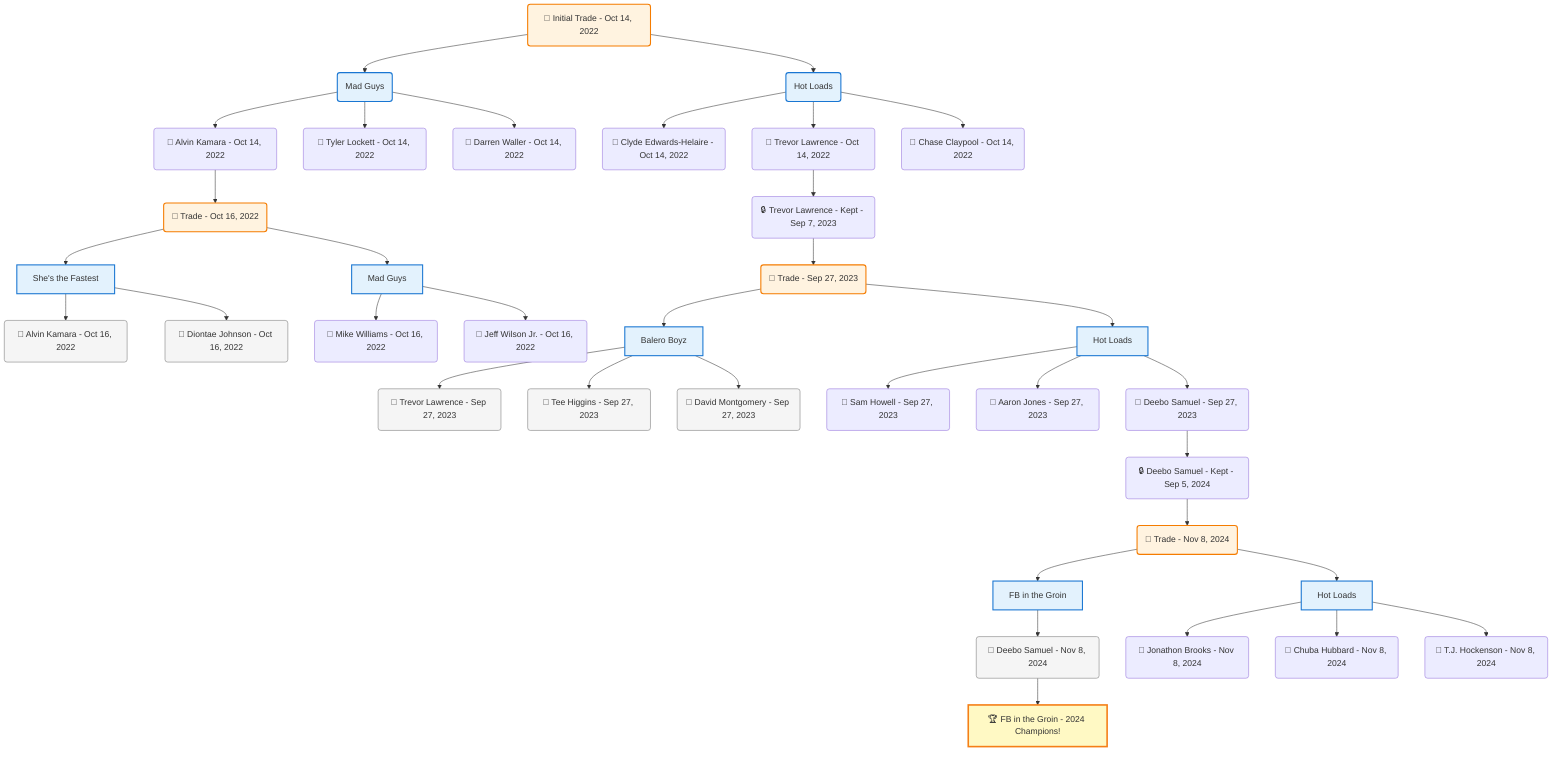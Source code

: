 flowchart TD

    TRADE_MAIN("🔄 Initial Trade - Oct 14, 2022")
    TEAM_1("Mad Guys")
    TEAM_2("Hot Loads")
    NODE_46c8a92c-2039-4a4a-bb93-40b3a29e8385("🔄 Alvin Kamara - Oct 14, 2022")
    TRADE_4f849ce1-9e28-4f10-9278-25b308e0f5ed_3("🔄 Trade - Oct 16, 2022")
    TEAM_4449259f-64af-44fd-9235-1facc0926234_4["She's the Fastest"]
    NODE_a35fc6aa-cac7-4845-97fe-ad25998078f3("🔄 Alvin Kamara - Oct 16, 2022")
    NODE_5905e44a-3520-4cfe-a440-b33d93d5302d("🔄 Diontae Johnson - Oct 16, 2022")
    TEAM_f5908944-6efd-40eb-af54-6c53004e0e2f_5["Mad Guys"]
    NODE_77a0fe2e-166e-456d-bfff-4cc29eb0c77c("🔄 Mike Williams - Oct 16, 2022")
    NODE_378e6466-0d48-4ac9-a253-bb5a5a5794b9("🔄 Jeff Wilson Jr. - Oct 16, 2022")
    NODE_193e99db-5c64-49ee-bebe-60e1b3864d9a("🔄 Tyler Lockett - Oct 14, 2022")
    NODE_368ce50b-e778-474e-b27e-72652b60fc74("🔄 Darren Waller - Oct 14, 2022")
    NODE_aefe1b8b-5516-4cf7-a424-7b216512ba17("🔄 Clyde Edwards-Helaire - Oct 14, 2022")
    NODE_6aeabf5a-f3d9-4940-81aa-8fd6383a4ff1("🔄 Trevor Lawrence - Oct 14, 2022")
    NODE_25edabeb-d608-4cf2-a8d9-4ac66238d4fb("🔒 Trevor Lawrence - Kept - Sep 7, 2023")
    TRADE_a87ca260-7a67-4fda-b702-48aca8c93813_6("🔄 Trade - Sep 27, 2023")
    TEAM_2feaf03e-fb22-498e-ac8f-e596b6ba7810_7["Balero Boyz"]
    NODE_a226803a-f683-470b-9e1b-2d3be487344a("🔄 Trevor Lawrence - Sep 27, 2023")
    NODE_d1321948-0010-45b8-9f9c-50ed5e494a00("🔄 Tee Higgins - Sep 27, 2023")
    NODE_c76d0f13-8bb8-4e7e-ad9e-8f2498ccd9f8("🔄 David Montgomery - Sep 27, 2023")
    TEAM_8e9f18ff-62c3-40e8-bb10-32f74cf4ee33_8["Hot Loads"]
    NODE_b53204e1-97f3-4b20-94c4-113c02694b27("🔄 Sam Howell - Sep 27, 2023")
    NODE_4a0dd846-1b74-448d-96e3-1362af9ea147("🔄 Aaron Jones - Sep 27, 2023")
    NODE_c8106337-9eec-4786-b963-273acb19ea43("🔄 Deebo Samuel - Sep 27, 2023")
    NODE_bb66c11c-c38f-45f8-aafe-16c2666b2fb1("🔒 Deebo Samuel - Kept - Sep 5, 2024")
    TRADE_cd4b66da-5ead-4972-a2db-15f8396d4b26_9("🔄 Trade - Nov 8, 2024")
    TEAM_f483ecf1-cd17-4991-854b-e52dfc957b45_10["FB in the Groin"]
    NODE_f2e1bb09-d8ba-407c-b875-729b1093b622("🔄 Deebo Samuel - Nov 8, 2024")
    CHAMP_f483ecf1-cd17-4991-854b-e52dfc957b45_2024["🏆 FB in the Groin - 2024 Champions!"]
    TEAM_8e9f18ff-62c3-40e8-bb10-32f74cf4ee33_11["Hot Loads"]
    NODE_55efec5c-40f0-4eac-aa39-112ecf0d4fdd("🔄 Jonathon Brooks - Nov 8, 2024")
    NODE_b6e6d0e1-32a1-4006-964b-12909aabe3dc("🔄 Chuba Hubbard - Nov 8, 2024")
    NODE_cca3d8c5-6676-443a-a4fc-ec20ffebb111("🔄 T.J. Hockenson - Nov 8, 2024")
    NODE_56b25d30-c0b8-46e6-87c0-d1fdf89e5b7e("🔄 Chase Claypool - Oct 14, 2022")

    TRADE_MAIN --> TEAM_1
    TRADE_MAIN --> TEAM_2
    TEAM_1 --> NODE_46c8a92c-2039-4a4a-bb93-40b3a29e8385
    NODE_46c8a92c-2039-4a4a-bb93-40b3a29e8385 --> TRADE_4f849ce1-9e28-4f10-9278-25b308e0f5ed_3
    TRADE_4f849ce1-9e28-4f10-9278-25b308e0f5ed_3 --> TEAM_4449259f-64af-44fd-9235-1facc0926234_4
    TEAM_4449259f-64af-44fd-9235-1facc0926234_4 --> NODE_a35fc6aa-cac7-4845-97fe-ad25998078f3
    TEAM_4449259f-64af-44fd-9235-1facc0926234_4 --> NODE_5905e44a-3520-4cfe-a440-b33d93d5302d
    TRADE_4f849ce1-9e28-4f10-9278-25b308e0f5ed_3 --> TEAM_f5908944-6efd-40eb-af54-6c53004e0e2f_5
    TEAM_f5908944-6efd-40eb-af54-6c53004e0e2f_5 --> NODE_77a0fe2e-166e-456d-bfff-4cc29eb0c77c
    TEAM_f5908944-6efd-40eb-af54-6c53004e0e2f_5 --> NODE_378e6466-0d48-4ac9-a253-bb5a5a5794b9
    TEAM_1 --> NODE_193e99db-5c64-49ee-bebe-60e1b3864d9a
    TEAM_1 --> NODE_368ce50b-e778-474e-b27e-72652b60fc74
    TEAM_2 --> NODE_aefe1b8b-5516-4cf7-a424-7b216512ba17
    TEAM_2 --> NODE_6aeabf5a-f3d9-4940-81aa-8fd6383a4ff1
    NODE_6aeabf5a-f3d9-4940-81aa-8fd6383a4ff1 --> NODE_25edabeb-d608-4cf2-a8d9-4ac66238d4fb
    NODE_25edabeb-d608-4cf2-a8d9-4ac66238d4fb --> TRADE_a87ca260-7a67-4fda-b702-48aca8c93813_6
    TRADE_a87ca260-7a67-4fda-b702-48aca8c93813_6 --> TEAM_2feaf03e-fb22-498e-ac8f-e596b6ba7810_7
    TEAM_2feaf03e-fb22-498e-ac8f-e596b6ba7810_7 --> NODE_a226803a-f683-470b-9e1b-2d3be487344a
    TEAM_2feaf03e-fb22-498e-ac8f-e596b6ba7810_7 --> NODE_d1321948-0010-45b8-9f9c-50ed5e494a00
    TEAM_2feaf03e-fb22-498e-ac8f-e596b6ba7810_7 --> NODE_c76d0f13-8bb8-4e7e-ad9e-8f2498ccd9f8
    TRADE_a87ca260-7a67-4fda-b702-48aca8c93813_6 --> TEAM_8e9f18ff-62c3-40e8-bb10-32f74cf4ee33_8
    TEAM_8e9f18ff-62c3-40e8-bb10-32f74cf4ee33_8 --> NODE_b53204e1-97f3-4b20-94c4-113c02694b27
    TEAM_8e9f18ff-62c3-40e8-bb10-32f74cf4ee33_8 --> NODE_4a0dd846-1b74-448d-96e3-1362af9ea147
    TEAM_8e9f18ff-62c3-40e8-bb10-32f74cf4ee33_8 --> NODE_c8106337-9eec-4786-b963-273acb19ea43
    NODE_c8106337-9eec-4786-b963-273acb19ea43 --> NODE_bb66c11c-c38f-45f8-aafe-16c2666b2fb1
    NODE_bb66c11c-c38f-45f8-aafe-16c2666b2fb1 --> TRADE_cd4b66da-5ead-4972-a2db-15f8396d4b26_9
    TRADE_cd4b66da-5ead-4972-a2db-15f8396d4b26_9 --> TEAM_f483ecf1-cd17-4991-854b-e52dfc957b45_10
    TEAM_f483ecf1-cd17-4991-854b-e52dfc957b45_10 --> NODE_f2e1bb09-d8ba-407c-b875-729b1093b622
    NODE_f2e1bb09-d8ba-407c-b875-729b1093b622 --> CHAMP_f483ecf1-cd17-4991-854b-e52dfc957b45_2024
    TRADE_cd4b66da-5ead-4972-a2db-15f8396d4b26_9 --> TEAM_8e9f18ff-62c3-40e8-bb10-32f74cf4ee33_11
    TEAM_8e9f18ff-62c3-40e8-bb10-32f74cf4ee33_11 --> NODE_55efec5c-40f0-4eac-aa39-112ecf0d4fdd
    TEAM_8e9f18ff-62c3-40e8-bb10-32f74cf4ee33_11 --> NODE_b6e6d0e1-32a1-4006-964b-12909aabe3dc
    TEAM_8e9f18ff-62c3-40e8-bb10-32f74cf4ee33_11 --> NODE_cca3d8c5-6676-443a-a4fc-ec20ffebb111
    TEAM_2 --> NODE_56b25d30-c0b8-46e6-87c0-d1fdf89e5b7e

    %% Node styling
    classDef teamNode fill:#e3f2fd,stroke:#1976d2,stroke-width:2px
    classDef tradeNode fill:#fff3e0,stroke:#f57c00,stroke-width:2px
    classDef playerNode fill:#f3e5f5,stroke:#7b1fa2,stroke-width:1px
    classDef nonRootPlayerNode fill:#f5f5f5,stroke:#757575,stroke-width:1px
    classDef endNode fill:#ffebee,stroke:#c62828,stroke-width:2px
    classDef waiverNode fill:#e8f5e8,stroke:#388e3c,stroke-width:2px
    classDef championshipNode fill:#fff9c4,stroke:#f57f17,stroke-width:3px

    class TEAM_1,TEAM_2,TEAM_4449259f-64af-44fd-9235-1facc0926234_4,TEAM_f5908944-6efd-40eb-af54-6c53004e0e2f_5,TEAM_2feaf03e-fb22-498e-ac8f-e596b6ba7810_7,TEAM_8e9f18ff-62c3-40e8-bb10-32f74cf4ee33_8,TEAM_f483ecf1-cd17-4991-854b-e52dfc957b45_10,TEAM_8e9f18ff-62c3-40e8-bb10-32f74cf4ee33_11 teamNode
    class CHAMP_f483ecf1-cd17-4991-854b-e52dfc957b45_2024 championshipNode
    class NODE_a35fc6aa-cac7-4845-97fe-ad25998078f3,NODE_5905e44a-3520-4cfe-a440-b33d93d5302d,NODE_a226803a-f683-470b-9e1b-2d3be487344a,NODE_d1321948-0010-45b8-9f9c-50ed5e494a00,NODE_c76d0f13-8bb8-4e7e-ad9e-8f2498ccd9f8,NODE_f2e1bb09-d8ba-407c-b875-729b1093b622 nonRootPlayerNode
    class TRADE_MAIN,TRADE_4f849ce1-9e28-4f10-9278-25b308e0f5ed_3,TRADE_a87ca260-7a67-4fda-b702-48aca8c93813_6,TRADE_cd4b66da-5ead-4972-a2db-15f8396d4b26_9 tradeNode